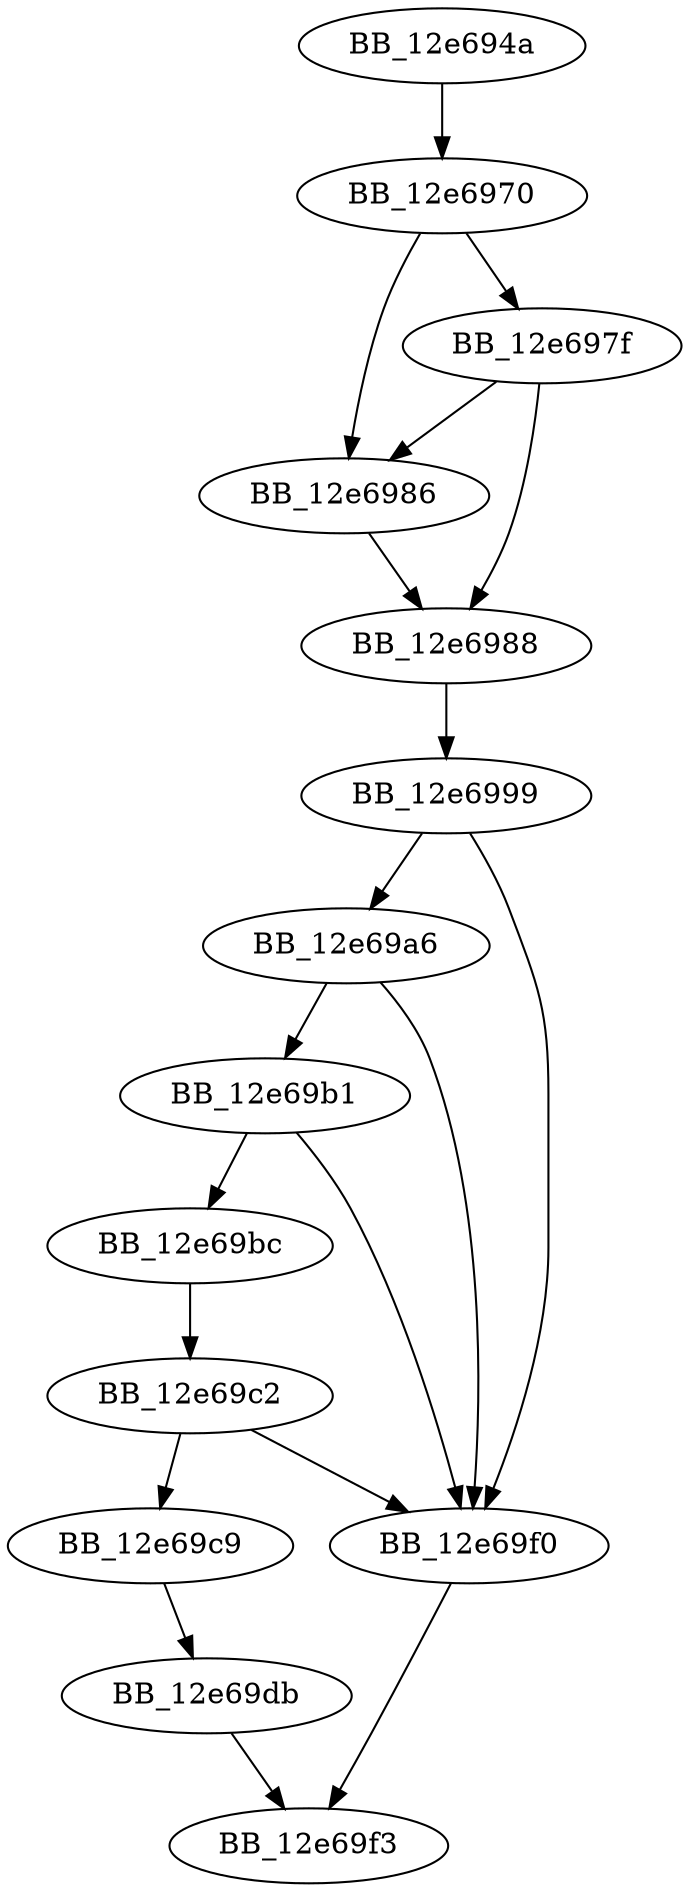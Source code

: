 DiGraph __wsetargv{
BB_12e694a->BB_12e6970
BB_12e6970->BB_12e697f
BB_12e6970->BB_12e6986
BB_12e697f->BB_12e6986
BB_12e697f->BB_12e6988
BB_12e6986->BB_12e6988
BB_12e6988->BB_12e6999
BB_12e6999->BB_12e69a6
BB_12e6999->BB_12e69f0
BB_12e69a6->BB_12e69b1
BB_12e69a6->BB_12e69f0
BB_12e69b1->BB_12e69bc
BB_12e69b1->BB_12e69f0
BB_12e69bc->BB_12e69c2
BB_12e69c2->BB_12e69c9
BB_12e69c2->BB_12e69f0
BB_12e69c9->BB_12e69db
BB_12e69db->BB_12e69f3
BB_12e69f0->BB_12e69f3
}
